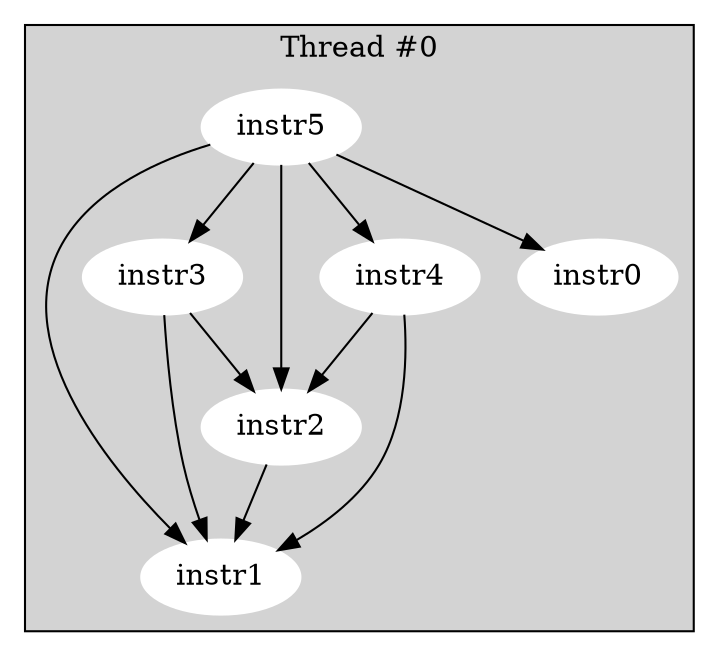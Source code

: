 digraph{subgraph cluster_0{style="filled";node[style="filled",color=white];label="Thread #0";instr2->instr1;instr3->instr1;instr3->instr2;instr4->instr1;instr4->instr2;instr5->instr1;instr5->instr2;instr5->instr0;instr5->instr3;instr5->instr4;}}